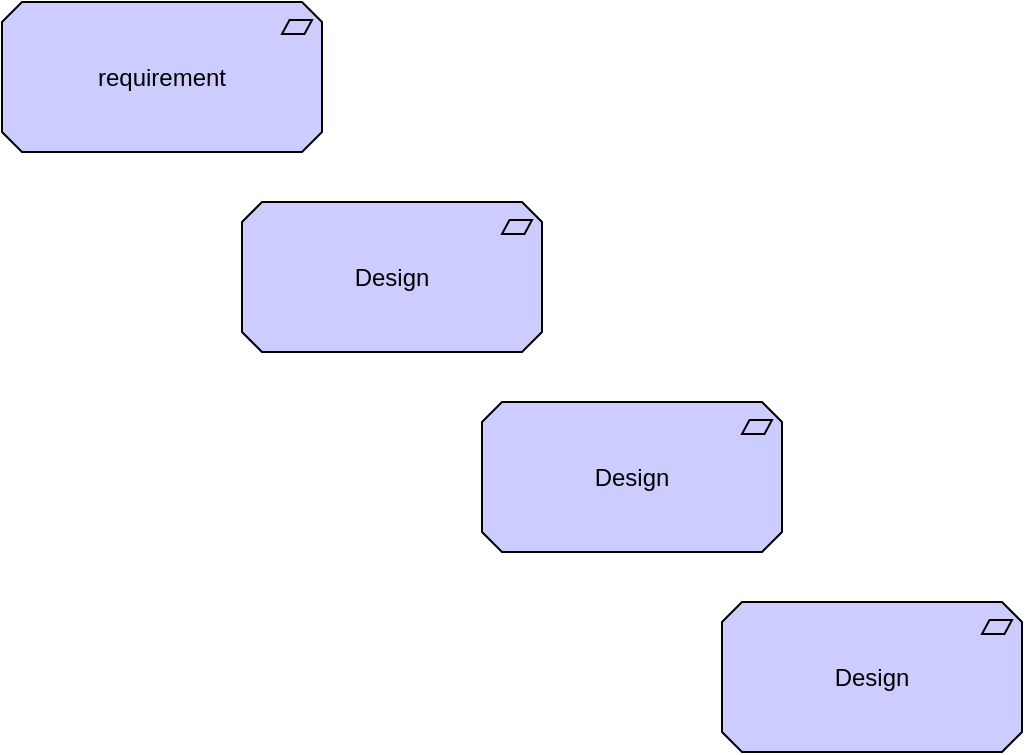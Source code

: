 <mxfile>
    <diagram id="PrJQCaTu_yAzedFQ9jLN" name="Page-1">
        <mxGraphModel dx="930" dy="396" grid="1" gridSize="10" guides="1" tooltips="1" connect="1" arrows="1" fold="1" page="1" pageScale="1" pageWidth="850" pageHeight="1100" math="0" shadow="0">
            <root>
                <mxCell id="0"/>
                <mxCell id="1" parent="0"/>
                <mxCell id="2" value="requirement" style="html=1;outlineConnect=0;whiteSpace=wrap;fillColor=#CCCCFF;shape=mxgraph.archimate3.application;appType=requirement;archiType=oct;" vertex="1" parent="1">
                    <mxGeometry x="40" y="40" width="160" height="75" as="geometry"/>
                </mxCell>
                <mxCell id="3" value="Design" style="html=1;outlineConnect=0;whiteSpace=wrap;fillColor=#CCCCFF;shape=mxgraph.archimate3.application;appType=requirement;archiType=oct;" vertex="1" parent="1">
                    <mxGeometry x="160" y="140" width="150" height="75" as="geometry"/>
                </mxCell>
                <mxCell id="4" value="Design" style="html=1;outlineConnect=0;whiteSpace=wrap;fillColor=#CCCCFF;shape=mxgraph.archimate3.application;appType=requirement;archiType=oct;" vertex="1" parent="1">
                    <mxGeometry x="280" y="240" width="150" height="75" as="geometry"/>
                </mxCell>
                <mxCell id="5" value="Design" style="html=1;outlineConnect=0;whiteSpace=wrap;fillColor=#CCCCFF;shape=mxgraph.archimate3.application;appType=requirement;archiType=oct;" vertex="1" parent="1">
                    <mxGeometry x="400" y="340" width="150" height="75" as="geometry"/>
                </mxCell>
            </root>
        </mxGraphModel>
    </diagram>
</mxfile>